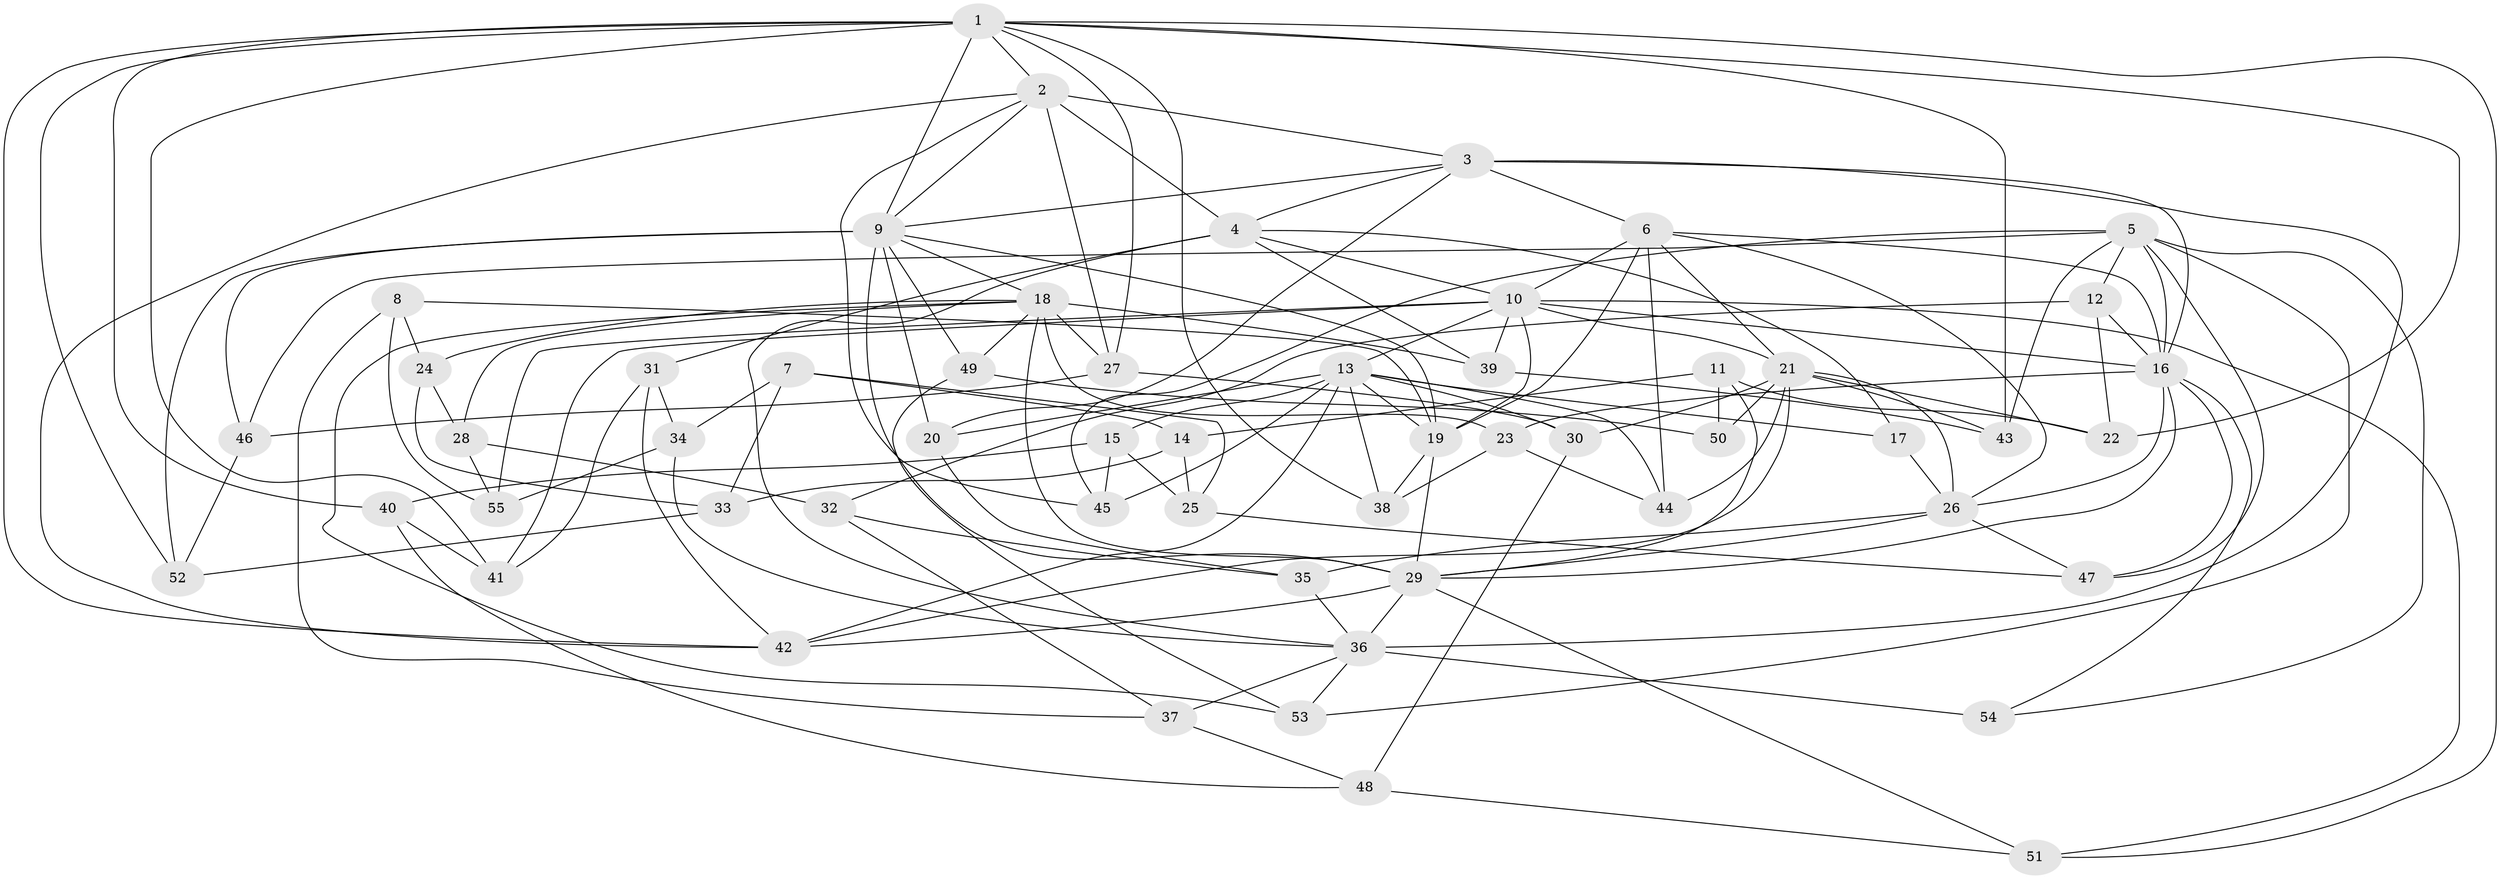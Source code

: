 // original degree distribution, {4: 1.0}
// Generated by graph-tools (version 1.1) at 2025/38/03/09/25 02:38:08]
// undirected, 55 vertices, 146 edges
graph export_dot {
graph [start="1"]
  node [color=gray90,style=filled];
  1;
  2;
  3;
  4;
  5;
  6;
  7;
  8;
  9;
  10;
  11;
  12;
  13;
  14;
  15;
  16;
  17;
  18;
  19;
  20;
  21;
  22;
  23;
  24;
  25;
  26;
  27;
  28;
  29;
  30;
  31;
  32;
  33;
  34;
  35;
  36;
  37;
  38;
  39;
  40;
  41;
  42;
  43;
  44;
  45;
  46;
  47;
  48;
  49;
  50;
  51;
  52;
  53;
  54;
  55;
  1 -- 2 [weight=1.0];
  1 -- 9 [weight=2.0];
  1 -- 22 [weight=1.0];
  1 -- 27 [weight=1.0];
  1 -- 38 [weight=1.0];
  1 -- 40 [weight=1.0];
  1 -- 41 [weight=1.0];
  1 -- 42 [weight=1.0];
  1 -- 43 [weight=1.0];
  1 -- 51 [weight=1.0];
  1 -- 52 [weight=1.0];
  2 -- 3 [weight=1.0];
  2 -- 4 [weight=2.0];
  2 -- 9 [weight=1.0];
  2 -- 27 [weight=1.0];
  2 -- 42 [weight=1.0];
  2 -- 45 [weight=1.0];
  3 -- 4 [weight=2.0];
  3 -- 6 [weight=2.0];
  3 -- 9 [weight=1.0];
  3 -- 16 [weight=1.0];
  3 -- 20 [weight=1.0];
  3 -- 36 [weight=2.0];
  4 -- 10 [weight=2.0];
  4 -- 17 [weight=1.0];
  4 -- 31 [weight=1.0];
  4 -- 36 [weight=1.0];
  4 -- 39 [weight=1.0];
  5 -- 12 [weight=1.0];
  5 -- 16 [weight=1.0];
  5 -- 43 [weight=1.0];
  5 -- 45 [weight=1.0];
  5 -- 46 [weight=1.0];
  5 -- 47 [weight=1.0];
  5 -- 53 [weight=1.0];
  5 -- 54 [weight=1.0];
  6 -- 10 [weight=1.0];
  6 -- 16 [weight=2.0];
  6 -- 19 [weight=2.0];
  6 -- 21 [weight=1.0];
  6 -- 26 [weight=1.0];
  6 -- 44 [weight=1.0];
  7 -- 14 [weight=1.0];
  7 -- 25 [weight=1.0];
  7 -- 33 [weight=1.0];
  7 -- 34 [weight=1.0];
  8 -- 19 [weight=1.0];
  8 -- 24 [weight=1.0];
  8 -- 37 [weight=1.0];
  8 -- 55 [weight=1.0];
  9 -- 18 [weight=1.0];
  9 -- 19 [weight=1.0];
  9 -- 20 [weight=1.0];
  9 -- 29 [weight=2.0];
  9 -- 46 [weight=1.0];
  9 -- 49 [weight=1.0];
  9 -- 52 [weight=1.0];
  10 -- 13 [weight=1.0];
  10 -- 16 [weight=2.0];
  10 -- 19 [weight=1.0];
  10 -- 21 [weight=1.0];
  10 -- 39 [weight=1.0];
  10 -- 41 [weight=1.0];
  10 -- 51 [weight=1.0];
  10 -- 55 [weight=1.0];
  11 -- 14 [weight=1.0];
  11 -- 22 [weight=1.0];
  11 -- 29 [weight=1.0];
  11 -- 50 [weight=1.0];
  12 -- 16 [weight=1.0];
  12 -- 22 [weight=1.0];
  12 -- 32 [weight=1.0];
  13 -- 15 [weight=1.0];
  13 -- 17 [weight=1.0];
  13 -- 19 [weight=1.0];
  13 -- 20 [weight=1.0];
  13 -- 30 [weight=1.0];
  13 -- 38 [weight=1.0];
  13 -- 42 [weight=1.0];
  13 -- 44 [weight=1.0];
  13 -- 45 [weight=1.0];
  14 -- 25 [weight=1.0];
  14 -- 33 [weight=1.0];
  15 -- 25 [weight=1.0];
  15 -- 40 [weight=1.0];
  15 -- 45 [weight=1.0];
  16 -- 23 [weight=1.0];
  16 -- 26 [weight=1.0];
  16 -- 29 [weight=1.0];
  16 -- 47 [weight=1.0];
  16 -- 54 [weight=1.0];
  17 -- 26 [weight=2.0];
  18 -- 23 [weight=1.0];
  18 -- 24 [weight=1.0];
  18 -- 27 [weight=2.0];
  18 -- 28 [weight=1.0];
  18 -- 29 [weight=1.0];
  18 -- 39 [weight=1.0];
  18 -- 49 [weight=1.0];
  18 -- 53 [weight=1.0];
  19 -- 29 [weight=1.0];
  19 -- 38 [weight=1.0];
  20 -- 35 [weight=1.0];
  21 -- 22 [weight=1.0];
  21 -- 26 [weight=3.0];
  21 -- 30 [weight=1.0];
  21 -- 42 [weight=1.0];
  21 -- 43 [weight=1.0];
  21 -- 44 [weight=1.0];
  21 -- 50 [weight=2.0];
  23 -- 38 [weight=1.0];
  23 -- 44 [weight=1.0];
  24 -- 28 [weight=1.0];
  24 -- 33 [weight=1.0];
  25 -- 47 [weight=1.0];
  26 -- 29 [weight=1.0];
  26 -- 35 [weight=1.0];
  26 -- 47 [weight=1.0];
  27 -- 30 [weight=1.0];
  27 -- 46 [weight=1.0];
  28 -- 32 [weight=1.0];
  28 -- 55 [weight=1.0];
  29 -- 36 [weight=1.0];
  29 -- 42 [weight=1.0];
  29 -- 51 [weight=1.0];
  30 -- 48 [weight=1.0];
  31 -- 34 [weight=1.0];
  31 -- 41 [weight=1.0];
  31 -- 42 [weight=1.0];
  32 -- 35 [weight=1.0];
  32 -- 37 [weight=1.0];
  33 -- 52 [weight=1.0];
  34 -- 36 [weight=1.0];
  34 -- 55 [weight=1.0];
  35 -- 36 [weight=1.0];
  36 -- 37 [weight=1.0];
  36 -- 53 [weight=1.0];
  36 -- 54 [weight=2.0];
  37 -- 48 [weight=1.0];
  39 -- 43 [weight=1.0];
  40 -- 41 [weight=1.0];
  40 -- 48 [weight=1.0];
  46 -- 52 [weight=1.0];
  48 -- 51 [weight=1.0];
  49 -- 50 [weight=1.0];
  49 -- 53 [weight=1.0];
}
